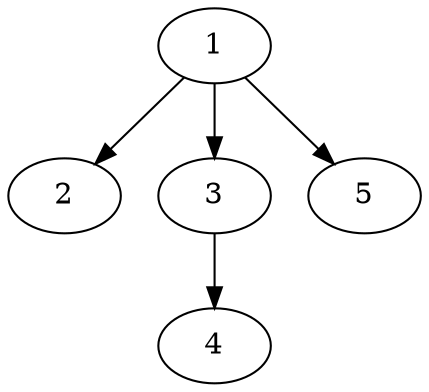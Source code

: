 // DAG automatically generated by daggen at Fri May 24 12:57:45 2024
// daggen-master/daggen -n 5 --fat 0.5 --density 0.5 --regular 0.5 --jump 2 --minalpha 20 --maxalpha 50 --dot -o dags_dot_5/sim_5.dot 
digraph G {
  1 [size="706671898400", alpha="27.82"]
  1 -> 2 [size ="536870912"]
  1 -> 3 [size ="536870912"]
  1 -> 5 [size ="536870912"]
  2 [size="1073741824000", alpha="27.77"]
  3 [size="28991029248", alpha="47.38"]
  3 -> 4 [size ="75497472"]
  4 [size="1791102886", alpha="47.77"]
  5 [size="782757789696", alpha="27.24"]
}
